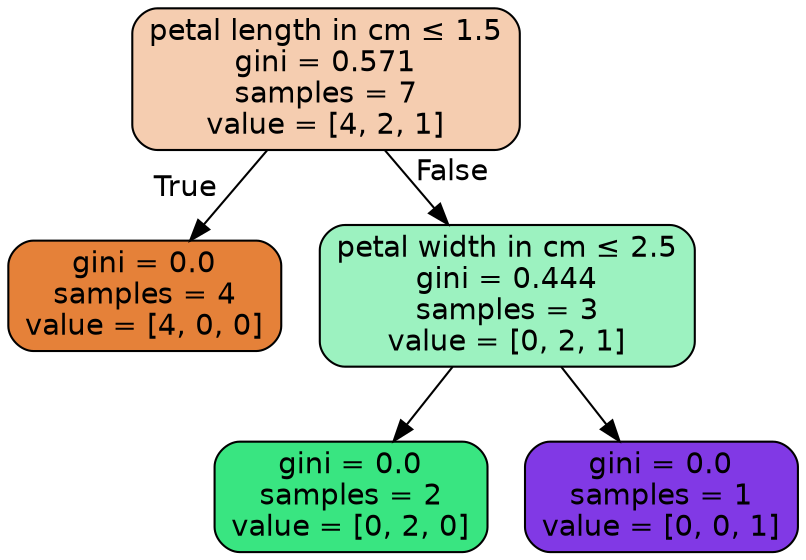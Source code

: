 digraph Tree {
node [shape=box, style="filled, rounded", color="black", fontname="helvetica"] ;
edge [fontname="helvetica"] ;
0 [label=<petal length in cm &le; 1.5<br/>gini = 0.571<br/>samples = 7<br/>value = [4, 2, 1]>, fillcolor="#f5cdb0"] ;
1 [label=<gini = 0.0<br/>samples = 4<br/>value = [4, 0, 0]>, fillcolor="#e58139"] ;
0 -> 1 [labeldistance=2.5, labelangle=45, headlabel="True"] ;
2 [label=<petal width in cm &le; 2.5<br/>gini = 0.444<br/>samples = 3<br/>value = [0, 2, 1]>, fillcolor="#9cf2c0"] ;
0 -> 2 [labeldistance=2.5, labelangle=-45, headlabel="False"] ;
3 [label=<gini = 0.0<br/>samples = 2<br/>value = [0, 2, 0]>, fillcolor="#39e581"] ;
2 -> 3 ;
4 [label=<gini = 0.0<br/>samples = 1<br/>value = [0, 0, 1]>, fillcolor="#8139e5"] ;
2 -> 4 ;
}